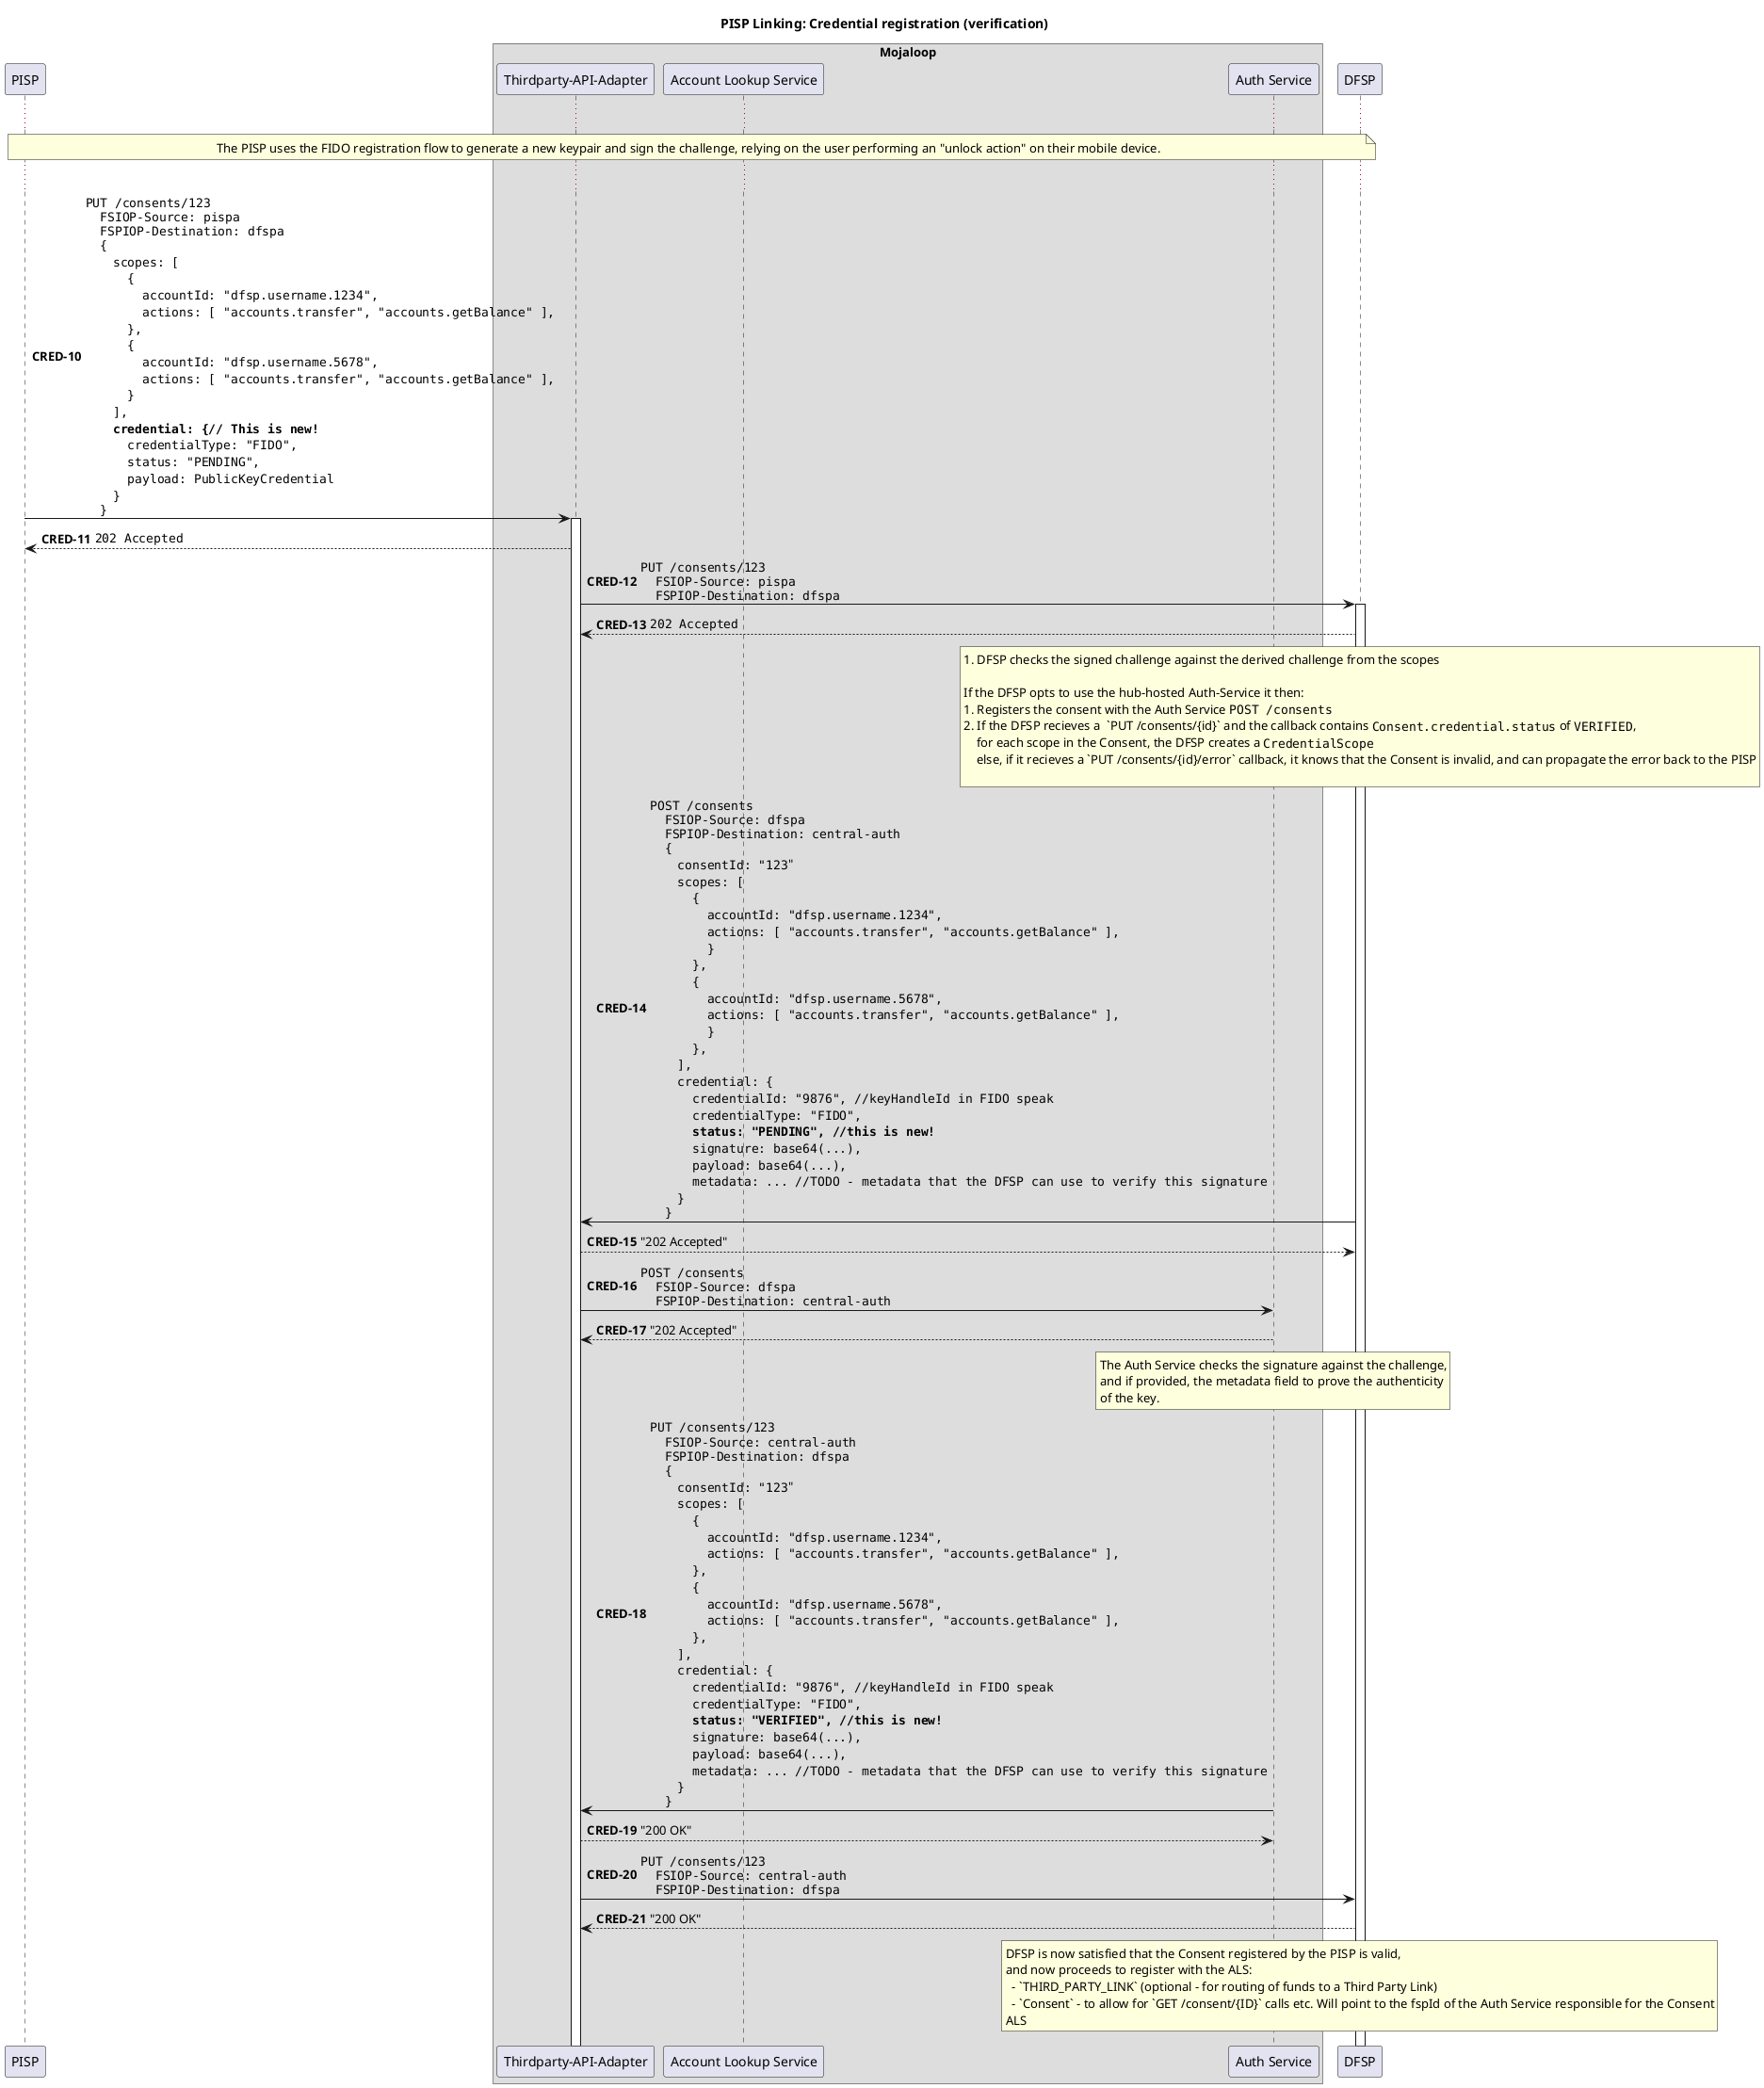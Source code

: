 @startuml

!pragma teoz true

title PISP Linking: Credential registration (verification)

participant "PISP" as PISP

box "Mojaloop"
    participant "Thirdparty-API-Adapter" as Switch
    participant "Account Lookup Service" as ALS
    participant "Auth Service" as Auth
end box

participant "DFSP" as DFSP

autonumber 10 "<b>CRED-#</b>"

...

note over PISP, DFSP
    The PISP uses the FIDO registration flow to generate a new keypair and sign the challenge, relying on the user performing an "unlock action" on their mobile device.
end note

...

PISP -> Switch ++: ""PUT /consents/123""\n\
""  FSIOP-Source: pispa""\n\
""  FSPIOP-Destination: dfspa""\n\
""  {""\n\
    ""  scopes: [""\n\
    ""    {""\n\
    ""      accountId: "dfsp.username.1234",""\n\
    ""      actions: [ "accounts.transfer", "accounts.getBalance" ],""\n\
    ""    },""\n\
    ""    {""\n\
    ""      accountId: "dfsp.username.5678",""\n\
    ""      actions: [ "accounts.transfer", "accounts.getBalance" ],""\n\
    ""    }""\n\
    ""  ],""\n\
    ""**  credential: {// This is new!**""\n\
    ""    credentialType: "FIDO",""\n\
    ""    status: "PENDING",""\n\
    ""    payload: PublicKeyCredential ""\n\
    ""  }""\n\
""  }""
Switch --> PISP: ""202 Accepted""
deactivate PISP


Switch -> DFSP ++: ""PUT /consents/123""\n\
""  FSIOP-Source: pispa""\n\
""  FSPIOP-Destination: dfspa""

DFSP --> Switch: ""202 Accepted""


rnote over DFSP
  1. DFSP checks the signed challenge against the derived challenge from the scopes

  If the DFSP opts to use the hub-hosted Auth-Service it then:
  1. Registers the consent with the Auth Service ""POST /consents""
  2. If the DFSP recieves a  `PUT /consents/{id}` and the callback contains ""Consent.credential.status"" of ""VERIFIED"",
      for each scope in the Consent, the DFSP creates a ""CredentialScope""
      else, if it recieves a `PUT /consents/{id}/error` callback, it knows that the Consent is invalid, and can propagate the error back to the PISP

end note


DFSP -> Switch: ""POST /consents"" \n\
""  FSIOP-Source: dfspa""\n\
""  FSPIOP-Destination: central-auth""\n\
""  {""\n\
    ""  consentId: "123"""\n\
    ""  scopes: [""\n\
    ""    {""\n\
    ""      accountId: "dfsp.username.1234",""\n\
    ""      actions: [ "accounts.transfer", "accounts.getBalance" ],""\n\
    ""      }""\n\
    ""    },""\n\
    ""    {""\n\
    ""      accountId: "dfsp.username.5678",""\n\
    ""      actions: [ "accounts.transfer", "accounts.getBalance" ],""\n\
    ""      }""\n\
    ""    },""\n\
    ""  ],""\n\
    ""  credential: {""\n\
    ""    credentialId: "9876", //keyHandleId in FIDO speak ""\n\
    ""    credentialType: "FIDO",""\n\
    ""    **status: "PENDING", //this is new!** ""\n\
    ""    signature: base64(...),""\n\
    ""    payload: base64(...),""\n\
    ' Q3. Need to define this metadata better
    ""    metadata: ... //TODO - metadata that the DFSP can use to verify this signature""\n\
    ""  }""\n\
""  }""

Switch --> DFSP: "202 Accepted"


Switch -> Auth: ""POST /consents"" \n\
""  FSIOP-Source: dfspa""\n\
""  FSPIOP-Destination: central-auth""

Auth --> Switch: "202 Accepted"


rnote over Auth
  The Auth Service checks the signature against the challenge,
  and if provided, the metadata field to prove the authenticity
  of the key.
end note


Auth -> Switch: ""PUT /consents/123"" \n\
""  FSIOP-Source: central-auth""\n\
""  FSPIOP-Destination: dfspa""\n\
""  {""\n\
    ""  consentId: "123"""\n\
    ""  scopes: [""\n\
    ""    {""\n\
    ""      accountId: "dfsp.username.1234",""\n\
    ""      actions: [ "accounts.transfer", "accounts.getBalance" ],""\n\
    ""    },""\n\
    ""    {""\n\
    ""      accountId: "dfsp.username.5678",""\n\
    ""      actions: [ "accounts.transfer", "accounts.getBalance" ],""\n\
    ""    },""\n\
    ""  ],""\n\
    ""  credential: {""\n\
    ""    credentialId: "9876", //keyHandleId in FIDO speak ""\n\
    ""    credentialType: "FIDO",""\n\
    ""    **status: "VERIFIED", //this is new!** ""\n\
    ""    signature: base64(...),""\n\
    ""    payload: base64(...),""\n\
    ' Q3. Need to define this metadata better
    ""    metadata: ... //TODO - metadata that the DFSP can use to verify this signature""\n\
    ""  }""\n\
""  }""

Switch --> Auth: "200 OK"

Switch -> DFSP: ""PUT /consents/123"" \n\
""  FSIOP-Source: central-auth""\n\
""  FSPIOP-Destination: dfspa""

DFSP --> Switch: "200 OK"

rnote over DFSP
  DFSP is now satisfied that the Consent registered by the PISP is valid,
  and now proceeds to register with the ALS:
    - `THIRD_PARTY_LINK` (optional - for routing of funds to a Third Party Link)
    - `Consent` - to allow for `GET /consent/{ID}` calls etc. Will point to the fspId of the Auth Service responsible for the Consent
  ALS
end note

@enduml

